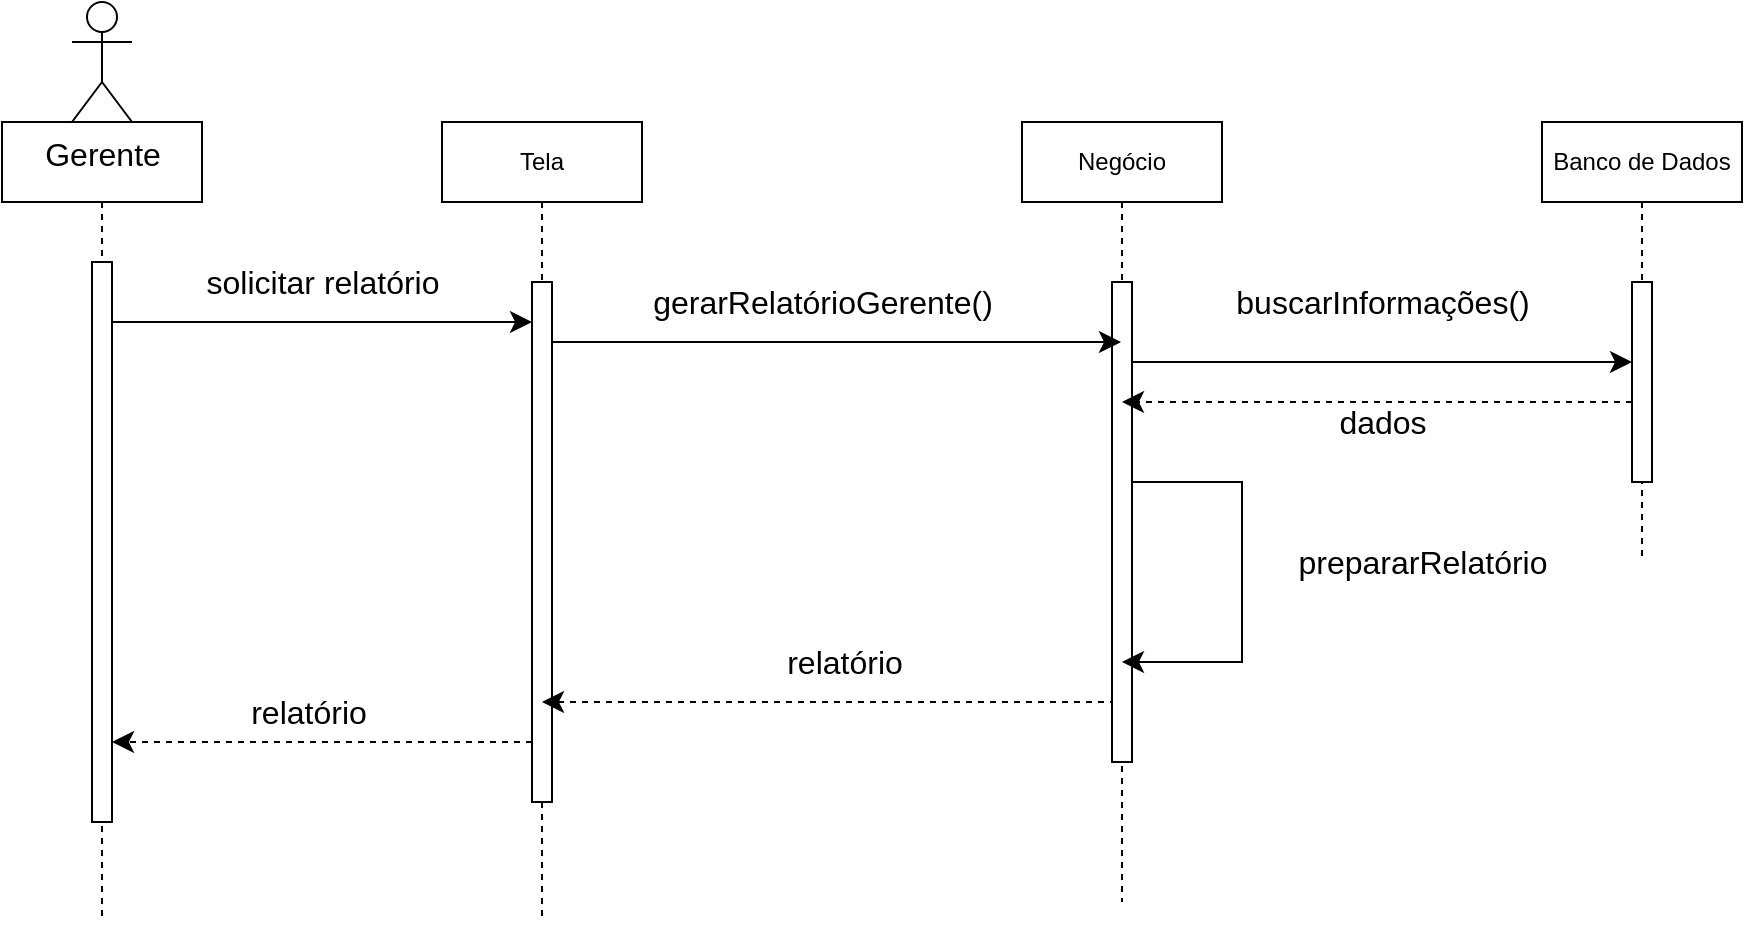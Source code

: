 <mxfile version="21.8.0" type="device">
  <diagram name="Page-1" id="2YBvvXClWsGukQMizWep">
    <mxGraphModel dx="1098" dy="840" grid="1" gridSize="10" guides="1" tooltips="1" connect="1" arrows="1" fold="1" page="1" pageScale="1" pageWidth="850" pageHeight="1100" math="0" shadow="0">
      <root>
        <mxCell id="0" />
        <mxCell id="1" parent="0" />
        <mxCell id="ZHOBzHQEVf7deO1oxocT-1" value="" style="shape=umlLifeline;perimeter=lifelinePerimeter;whiteSpace=wrap;html=1;container=0;dropTarget=0;collapsible=0;recursiveResize=0;outlineConnect=0;portConstraint=eastwest;newEdgeStyle={&quot;edgeStyle&quot;:&quot;elbowEdgeStyle&quot;,&quot;elbow&quot;:&quot;vertical&quot;,&quot;curved&quot;:0,&quot;rounded&quot;:0};" vertex="1" parent="1">
          <mxGeometry x="60" y="150" width="100" height="400" as="geometry" />
        </mxCell>
        <mxCell id="ZHOBzHQEVf7deO1oxocT-2" value="" style="html=1;points=[];perimeter=orthogonalPerimeter;outlineConnect=0;targetShapes=umlLifeline;portConstraint=eastwest;newEdgeStyle={&quot;edgeStyle&quot;:&quot;elbowEdgeStyle&quot;,&quot;elbow&quot;:&quot;vertical&quot;,&quot;curved&quot;:0,&quot;rounded&quot;:0};" vertex="1" parent="ZHOBzHQEVf7deO1oxocT-1">
          <mxGeometry x="45" y="70" width="10" height="280" as="geometry" />
        </mxCell>
        <mxCell id="ZHOBzHQEVf7deO1oxocT-3" value="Tela" style="shape=umlLifeline;perimeter=lifelinePerimeter;whiteSpace=wrap;html=1;container=0;dropTarget=0;collapsible=0;recursiveResize=0;outlineConnect=0;portConstraint=eastwest;newEdgeStyle={&quot;edgeStyle&quot;:&quot;elbowEdgeStyle&quot;,&quot;elbow&quot;:&quot;vertical&quot;,&quot;curved&quot;:0,&quot;rounded&quot;:0};" vertex="1" parent="1">
          <mxGeometry x="280" y="150" width="100" height="400" as="geometry" />
        </mxCell>
        <mxCell id="ZHOBzHQEVf7deO1oxocT-4" value="" style="html=1;points=[];perimeter=orthogonalPerimeter;outlineConnect=0;targetShapes=umlLifeline;portConstraint=eastwest;newEdgeStyle={&quot;edgeStyle&quot;:&quot;elbowEdgeStyle&quot;,&quot;elbow&quot;:&quot;vertical&quot;,&quot;curved&quot;:0,&quot;rounded&quot;:0};" vertex="1" parent="ZHOBzHQEVf7deO1oxocT-3">
          <mxGeometry x="45" y="80" width="10" height="260" as="geometry" />
        </mxCell>
        <mxCell id="ZHOBzHQEVf7deO1oxocT-5" value="Gerente" style="shape=umlActor;verticalLabelPosition=bottom;verticalAlign=top;html=1;outlineConnect=0;fontSize=16;" vertex="1" parent="1">
          <mxGeometry x="95" y="90" width="30" height="60" as="geometry" />
        </mxCell>
        <mxCell id="ZHOBzHQEVf7deO1oxocT-6" value="" style="edgeStyle=elbowEdgeStyle;curved=0;rounded=0;orthogonalLoop=1;jettySize=auto;html=1;elbow=vertical;fontSize=12;startSize=8;endSize=8;" edge="1" parent="1" source="ZHOBzHQEVf7deO1oxocT-2" target="ZHOBzHQEVf7deO1oxocT-4">
          <mxGeometry relative="1" as="geometry">
            <Array as="points">
              <mxPoint x="180" y="250" />
              <mxPoint x="160" y="260" />
            </Array>
          </mxGeometry>
        </mxCell>
        <mxCell id="ZHOBzHQEVf7deO1oxocT-7" value="solicitar relatório" style="edgeLabel;html=1;align=center;verticalAlign=middle;resizable=0;points=[];fontSize=16;" vertex="1" connectable="0" parent="ZHOBzHQEVf7deO1oxocT-6">
          <mxGeometry x="-0.383" y="2" relative="1" as="geometry">
            <mxPoint x="40" y="-18" as="offset" />
          </mxGeometry>
        </mxCell>
        <mxCell id="ZHOBzHQEVf7deO1oxocT-8" value="Negócio" style="shape=umlLifeline;perimeter=lifelinePerimeter;whiteSpace=wrap;html=1;container=0;dropTarget=0;collapsible=0;recursiveResize=0;outlineConnect=0;portConstraint=eastwest;newEdgeStyle={&quot;edgeStyle&quot;:&quot;elbowEdgeStyle&quot;,&quot;elbow&quot;:&quot;vertical&quot;,&quot;curved&quot;:0,&quot;rounded&quot;:0};" vertex="1" parent="1">
          <mxGeometry x="570" y="150" width="100" height="390" as="geometry" />
        </mxCell>
        <mxCell id="ZHOBzHQEVf7deO1oxocT-9" value="" style="html=1;points=[];perimeter=orthogonalPerimeter;outlineConnect=0;targetShapes=umlLifeline;portConstraint=eastwest;newEdgeStyle={&quot;edgeStyle&quot;:&quot;elbowEdgeStyle&quot;,&quot;elbow&quot;:&quot;vertical&quot;,&quot;curved&quot;:0,&quot;rounded&quot;:0};" vertex="1" parent="ZHOBzHQEVf7deO1oxocT-8">
          <mxGeometry x="45" y="80" width="10" height="240" as="geometry" />
        </mxCell>
        <mxCell id="ZHOBzHQEVf7deO1oxocT-10" value="Banco de Dados" style="shape=umlLifeline;perimeter=lifelinePerimeter;whiteSpace=wrap;html=1;container=0;dropTarget=0;collapsible=0;recursiveResize=0;outlineConnect=0;portConstraint=eastwest;newEdgeStyle={&quot;edgeStyle&quot;:&quot;elbowEdgeStyle&quot;,&quot;elbow&quot;:&quot;vertical&quot;,&quot;curved&quot;:0,&quot;rounded&quot;:0};" vertex="1" parent="1">
          <mxGeometry x="830" y="150" width="100" height="220" as="geometry" />
        </mxCell>
        <mxCell id="ZHOBzHQEVf7deO1oxocT-11" value="" style="html=1;points=[];perimeter=orthogonalPerimeter;outlineConnect=0;targetShapes=umlLifeline;portConstraint=eastwest;newEdgeStyle={&quot;edgeStyle&quot;:&quot;elbowEdgeStyle&quot;,&quot;elbow&quot;:&quot;vertical&quot;,&quot;curved&quot;:0,&quot;rounded&quot;:0};" vertex="1" parent="ZHOBzHQEVf7deO1oxocT-10">
          <mxGeometry x="45" y="80" width="10" height="100" as="geometry" />
        </mxCell>
        <mxCell id="ZHOBzHQEVf7deO1oxocT-12" value="" style="edgeStyle=elbowEdgeStyle;curved=0;rounded=0;orthogonalLoop=1;jettySize=auto;html=1;elbow=horizontal;fontSize=12;startSize=8;endSize=8;" edge="1" parent="1" target="ZHOBzHQEVf7deO1oxocT-8">
          <mxGeometry relative="1" as="geometry">
            <mxPoint x="335" y="260" as="sourcePoint" />
            <mxPoint x="505" y="260" as="targetPoint" />
            <Array as="points">
              <mxPoint x="360" y="260" />
              <mxPoint x="310" y="260" />
            </Array>
          </mxGeometry>
        </mxCell>
        <mxCell id="ZHOBzHQEVf7deO1oxocT-13" value="gerarRelatórioGerente()" style="edgeLabel;html=1;align=center;verticalAlign=middle;resizable=0;points=[];fontSize=16;" vertex="1" connectable="0" parent="ZHOBzHQEVf7deO1oxocT-12">
          <mxGeometry x="-0.472" relative="1" as="geometry">
            <mxPoint x="60" y="-20" as="offset" />
          </mxGeometry>
        </mxCell>
        <mxCell id="ZHOBzHQEVf7deO1oxocT-14" value="" style="edgeStyle=elbowEdgeStyle;curved=0;rounded=0;orthogonalLoop=1;jettySize=auto;html=1;elbow=vertical;fontSize=12;startSize=8;endSize=8;dashed=1;" edge="1" parent="1" source="ZHOBzHQEVf7deO1oxocT-11" target="ZHOBzHQEVf7deO1oxocT-8">
          <mxGeometry relative="1" as="geometry">
            <Array as="points">
              <mxPoint x="680" y="290" />
              <mxPoint x="640" y="300" />
            </Array>
          </mxGeometry>
        </mxCell>
        <mxCell id="ZHOBzHQEVf7deO1oxocT-15" value="dados" style="edgeLabel;html=1;align=center;verticalAlign=middle;resizable=0;points=[];fontSize=16;" vertex="1" connectable="0" parent="ZHOBzHQEVf7deO1oxocT-14">
          <mxGeometry x="-0.042" y="-3" relative="1" as="geometry">
            <mxPoint x="-3" y="13" as="offset" />
          </mxGeometry>
        </mxCell>
        <mxCell id="ZHOBzHQEVf7deO1oxocT-16" value="" style="edgeStyle=elbowEdgeStyle;curved=0;rounded=0;orthogonalLoop=1;jettySize=auto;html=1;elbow=vertical;fontSize=12;startSize=8;endSize=8;dashed=1;" edge="1" parent="1" target="ZHOBzHQEVf7deO1oxocT-3">
          <mxGeometry relative="1" as="geometry">
            <mxPoint x="615" y="300" as="sourcePoint" />
            <mxPoint x="490" y="300" as="targetPoint" />
            <Array as="points">
              <mxPoint x="470" y="440" />
              <mxPoint x="480" y="390" />
            </Array>
          </mxGeometry>
        </mxCell>
        <mxCell id="ZHOBzHQEVf7deO1oxocT-17" value="relatório" style="edgeLabel;html=1;align=center;verticalAlign=middle;resizable=0;points=[];fontSize=16;" vertex="1" connectable="0" parent="ZHOBzHQEVf7deO1oxocT-16">
          <mxGeometry x="0.296" y="3" relative="1" as="geometry">
            <mxPoint x="1" y="-23" as="offset" />
          </mxGeometry>
        </mxCell>
        <mxCell id="ZHOBzHQEVf7deO1oxocT-18" value="" style="edgeStyle=elbowEdgeStyle;curved=0;rounded=0;orthogonalLoop=1;jettySize=auto;html=1;elbow=horizontal;fontSize=12;startSize=8;endSize=8;dashed=1;" edge="1" parent="1" source="ZHOBzHQEVf7deO1oxocT-4" target="ZHOBzHQEVf7deO1oxocT-2">
          <mxGeometry relative="1" as="geometry">
            <Array as="points">
              <mxPoint x="240" y="460" />
              <mxPoint x="290" y="310" />
              <mxPoint x="180" y="330" />
            </Array>
          </mxGeometry>
        </mxCell>
        <mxCell id="ZHOBzHQEVf7deO1oxocT-19" value="relatório" style="edgeLabel;html=1;align=center;verticalAlign=middle;resizable=0;points=[];fontSize=16;" vertex="1" connectable="0" parent="ZHOBzHQEVf7deO1oxocT-18">
          <mxGeometry x="0.267" y="-1" relative="1" as="geometry">
            <mxPoint x="21" y="-14" as="offset" />
          </mxGeometry>
        </mxCell>
        <mxCell id="ZHOBzHQEVf7deO1oxocT-20" value="" style="edgeStyle=elbowEdgeStyle;curved=0;rounded=0;orthogonalLoop=1;jettySize=auto;html=1;elbow=vertical;fontSize=12;startSize=8;endSize=8;" edge="1" parent="1" source="ZHOBzHQEVf7deO1oxocT-9" target="ZHOBzHQEVf7deO1oxocT-11">
          <mxGeometry relative="1" as="geometry">
            <Array as="points">
              <mxPoint x="660" y="270" />
              <mxPoint x="720" y="250" />
              <mxPoint x="630" y="260" />
            </Array>
          </mxGeometry>
        </mxCell>
        <mxCell id="ZHOBzHQEVf7deO1oxocT-21" value="&lt;div&gt;buscarInformações()&lt;br&gt;&lt;/div&gt;" style="edgeLabel;html=1;align=center;verticalAlign=middle;resizable=0;points=[];fontSize=16;" vertex="1" connectable="0" parent="ZHOBzHQEVf7deO1oxocT-20">
          <mxGeometry x="-0.531" y="2" relative="1" as="geometry">
            <mxPoint x="66" y="-28" as="offset" />
          </mxGeometry>
        </mxCell>
        <mxCell id="ZHOBzHQEVf7deO1oxocT-22" style="edgeStyle=elbowEdgeStyle;curved=0;rounded=0;orthogonalLoop=1;jettySize=auto;html=1;elbow=horizontal;fontSize=12;startSize=8;endSize=8;" edge="1" parent="1" target="ZHOBzHQEVf7deO1oxocT-8">
          <mxGeometry relative="1" as="geometry">
            <mxPoint x="730" y="480" as="targetPoint" />
            <mxPoint x="625" y="330" as="sourcePoint" />
            <Array as="points">
              <mxPoint x="680" y="420" />
            </Array>
          </mxGeometry>
        </mxCell>
        <mxCell id="ZHOBzHQEVf7deO1oxocT-23" value="prepararRelatório" style="edgeLabel;html=1;align=center;verticalAlign=middle;resizable=0;points=[];fontSize=16;" vertex="1" connectable="0" parent="ZHOBzHQEVf7deO1oxocT-22">
          <mxGeometry x="-0.173" y="-1" relative="1" as="geometry">
            <mxPoint x="91" y="10" as="offset" />
          </mxGeometry>
        </mxCell>
      </root>
    </mxGraphModel>
  </diagram>
</mxfile>
